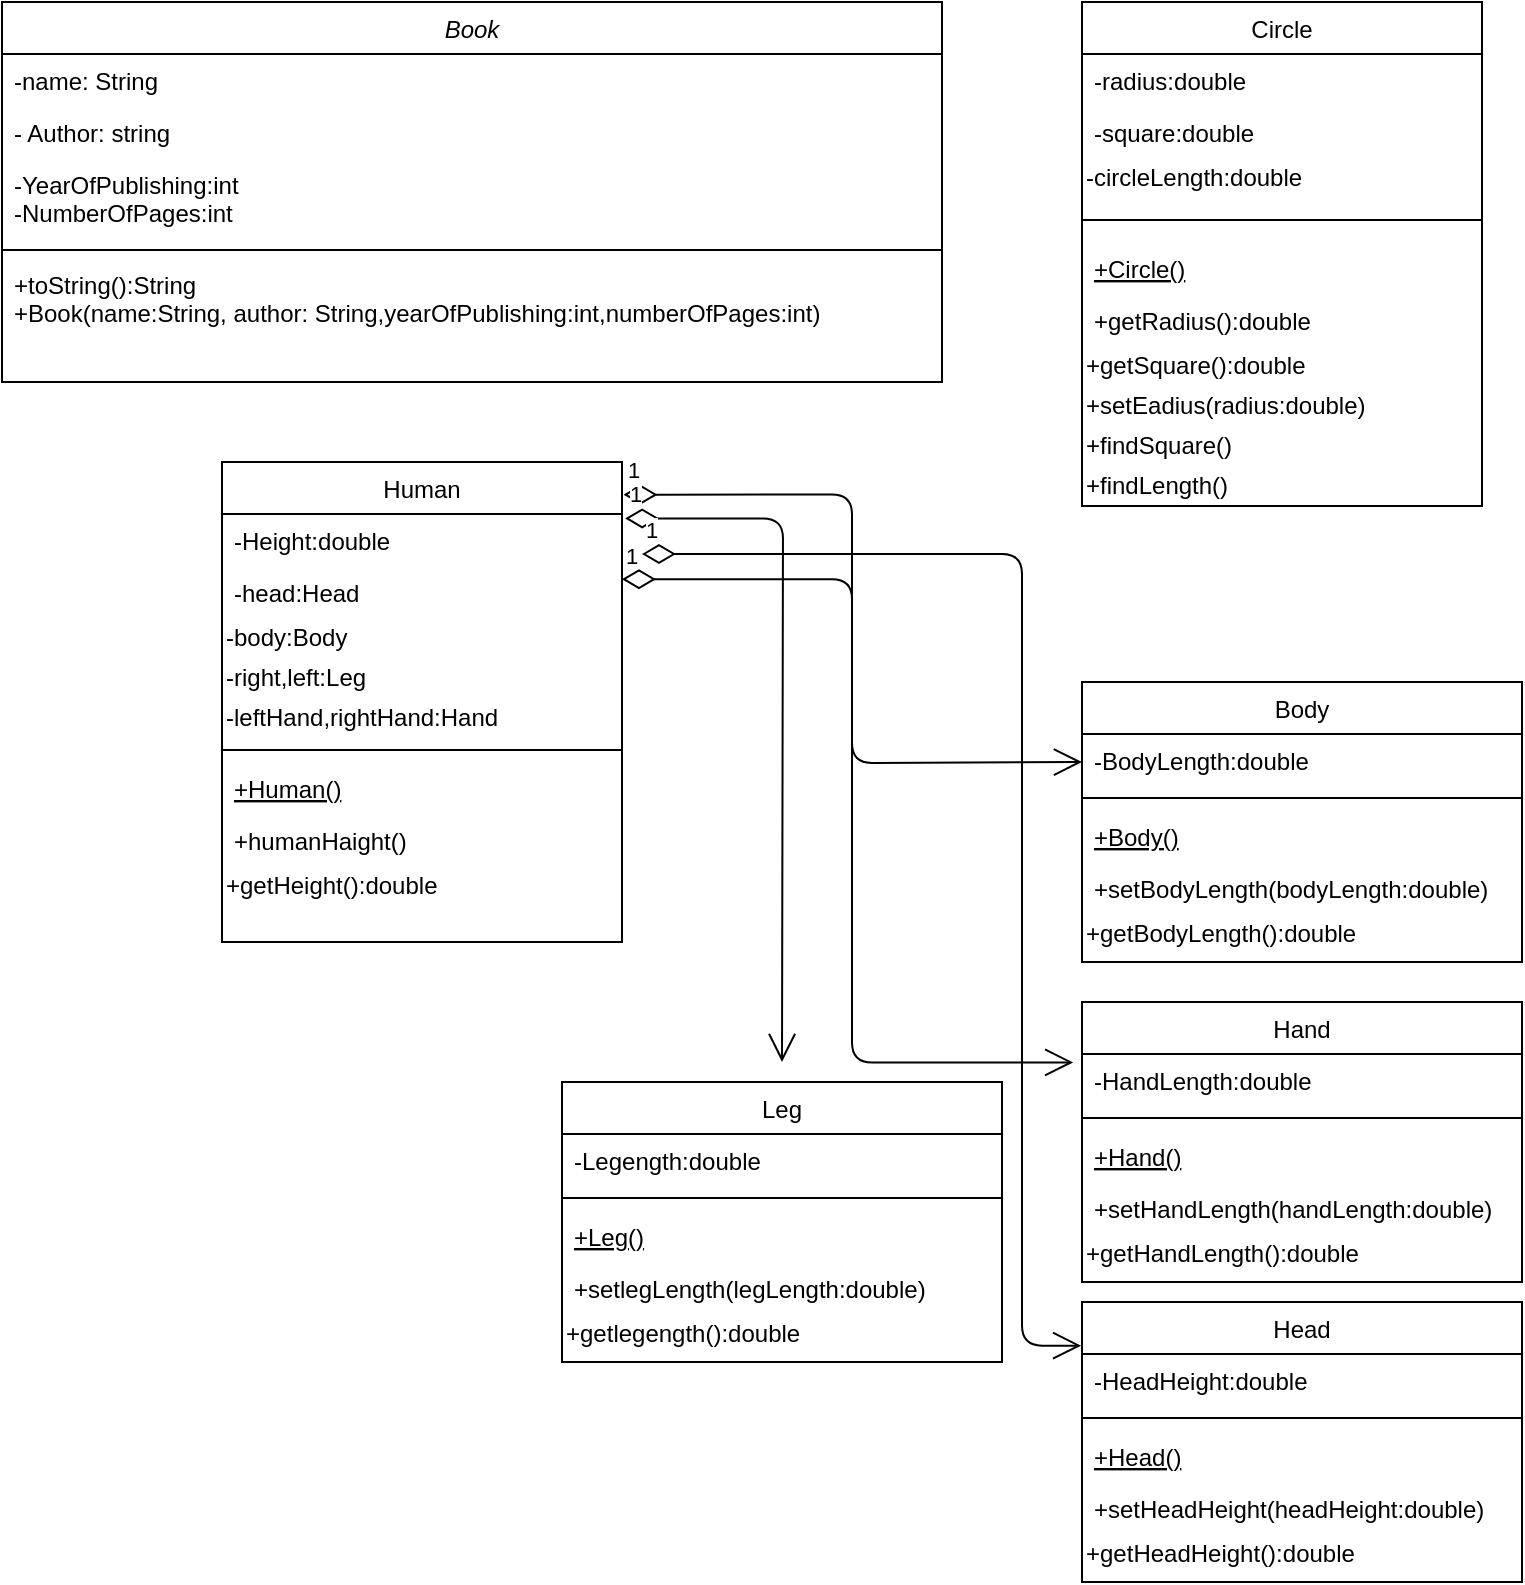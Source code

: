 <mxfile version="13.6.9" type="device"><diagram id="C5RBs43oDa-KdzZeNtuy" name="Page-1"><mxGraphModel dx="1038" dy="548" grid="1" gridSize="10" guides="1" tooltips="1" connect="1" arrows="1" fold="1" page="1" pageScale="1" pageWidth="827" pageHeight="1169" math="0" shadow="0"><root><mxCell id="WIyWlLk6GJQsqaUBKTNV-0"/><mxCell id="WIyWlLk6GJQsqaUBKTNV-1" parent="WIyWlLk6GJQsqaUBKTNV-0"/><mxCell id="zkfFHV4jXpPFQw0GAbJ--0" value="Book" style="swimlane;fontStyle=2;align=center;verticalAlign=top;childLayout=stackLayout;horizontal=1;startSize=26;horizontalStack=0;resizeParent=1;resizeLast=0;collapsible=1;marginBottom=0;rounded=0;shadow=0;strokeWidth=1;" parent="WIyWlLk6GJQsqaUBKTNV-1" vertex="1"><mxGeometry x="40" y="20" width="470" height="190" as="geometry"><mxRectangle x="230" y="140" width="160" height="26" as="alternateBounds"/></mxGeometry></mxCell><mxCell id="zkfFHV4jXpPFQw0GAbJ--1" value="-name: String" style="text;align=left;verticalAlign=top;spacingLeft=4;spacingRight=4;overflow=hidden;rotatable=0;points=[[0,0.5],[1,0.5]];portConstraint=eastwest;" parent="zkfFHV4jXpPFQw0GAbJ--0" vertex="1"><mxGeometry y="26" width="470" height="26" as="geometry"/></mxCell><mxCell id="zkfFHV4jXpPFQw0GAbJ--2" value="- Author: string" style="text;align=left;verticalAlign=top;spacingLeft=4;spacingRight=4;overflow=hidden;rotatable=0;points=[[0,0.5],[1,0.5]];portConstraint=eastwest;rounded=0;shadow=0;html=0;" parent="zkfFHV4jXpPFQw0GAbJ--0" vertex="1"><mxGeometry y="52" width="470" height="26" as="geometry"/></mxCell><mxCell id="zkfFHV4jXpPFQw0GAbJ--3" value="-YearOfPublishing:int&#10;-NumberOfPages:int" style="text;align=left;verticalAlign=top;spacingLeft=4;spacingRight=4;overflow=hidden;rotatable=0;points=[[0,0.5],[1,0.5]];portConstraint=eastwest;rounded=0;shadow=0;html=0;" parent="zkfFHV4jXpPFQw0GAbJ--0" vertex="1"><mxGeometry y="78" width="470" height="42" as="geometry"/></mxCell><mxCell id="zkfFHV4jXpPFQw0GAbJ--4" value="" style="line;html=1;strokeWidth=1;align=left;verticalAlign=middle;spacingTop=-1;spacingLeft=3;spacingRight=3;rotatable=0;labelPosition=right;points=[];portConstraint=eastwest;" parent="zkfFHV4jXpPFQw0GAbJ--0" vertex="1"><mxGeometry y="120" width="470" height="8" as="geometry"/></mxCell><mxCell id="zkfFHV4jXpPFQw0GAbJ--5" value="+toString():String&#10;+Book(name:String, author: String,yearOfPublishing:int,numberOfPages:int)&#10;" style="text;align=left;verticalAlign=top;spacingLeft=4;spacingRight=4;overflow=hidden;rotatable=0;points=[[0,0.5],[1,0.5]];portConstraint=eastwest;" parent="zkfFHV4jXpPFQw0GAbJ--0" vertex="1"><mxGeometry y="128" width="470" height="42" as="geometry"/></mxCell><mxCell id="zkfFHV4jXpPFQw0GAbJ--6" value="Circle" style="swimlane;fontStyle=0;align=center;verticalAlign=top;childLayout=stackLayout;horizontal=1;startSize=26;horizontalStack=0;resizeParent=1;resizeLast=0;collapsible=1;marginBottom=0;rounded=0;shadow=0;strokeWidth=1;" parent="WIyWlLk6GJQsqaUBKTNV-1" vertex="1"><mxGeometry x="580" y="20" width="200" height="252" as="geometry"><mxRectangle x="130" y="380" width="160" height="26" as="alternateBounds"/></mxGeometry></mxCell><mxCell id="zkfFHV4jXpPFQw0GAbJ--7" value="-radius:double" style="text;align=left;verticalAlign=top;spacingLeft=4;spacingRight=4;overflow=hidden;rotatable=0;points=[[0,0.5],[1,0.5]];portConstraint=eastwest;" parent="zkfFHV4jXpPFQw0GAbJ--6" vertex="1"><mxGeometry y="26" width="200" height="26" as="geometry"/></mxCell><mxCell id="zkfFHV4jXpPFQw0GAbJ--8" value="-square:double" style="text;align=left;verticalAlign=top;spacingLeft=4;spacingRight=4;overflow=hidden;rotatable=0;points=[[0,0.5],[1,0.5]];portConstraint=eastwest;rounded=0;shadow=0;html=0;" parent="zkfFHV4jXpPFQw0GAbJ--6" vertex="1"><mxGeometry y="52" width="200" height="26" as="geometry"/></mxCell><mxCell id="M5_3VUcjx4Sfi5MMQcj0-2" value="-circleLength:double" style="text;html=1;align=left;verticalAlign=middle;resizable=0;points=[];autosize=1;" parent="zkfFHV4jXpPFQw0GAbJ--6" vertex="1"><mxGeometry y="78" width="200" height="20" as="geometry"/></mxCell><mxCell id="zkfFHV4jXpPFQw0GAbJ--9" value="" style="line;html=1;strokeWidth=1;align=left;verticalAlign=middle;spacingTop=-1;spacingLeft=3;spacingRight=3;rotatable=0;labelPosition=right;points=[];portConstraint=eastwest;" parent="zkfFHV4jXpPFQw0GAbJ--6" vertex="1"><mxGeometry y="98" width="200" height="22" as="geometry"/></mxCell><mxCell id="zkfFHV4jXpPFQw0GAbJ--10" value="+Circle()" style="text;align=left;verticalAlign=top;spacingLeft=4;spacingRight=4;overflow=hidden;rotatable=0;points=[[0,0.5],[1,0.5]];portConstraint=eastwest;fontStyle=4" parent="zkfFHV4jXpPFQw0GAbJ--6" vertex="1"><mxGeometry y="120" width="200" height="26" as="geometry"/></mxCell><mxCell id="zkfFHV4jXpPFQw0GAbJ--11" value="+getRadius():double" style="text;align=left;verticalAlign=top;spacingLeft=4;spacingRight=4;overflow=hidden;rotatable=0;points=[[0,0.5],[1,0.5]];portConstraint=eastwest;" parent="zkfFHV4jXpPFQw0GAbJ--6" vertex="1"><mxGeometry y="146" width="200" height="26" as="geometry"/></mxCell><mxCell id="M5_3VUcjx4Sfi5MMQcj0-4" value="+getSquare():double" style="text;html=1;align=left;verticalAlign=middle;resizable=0;points=[];autosize=1;" parent="zkfFHV4jXpPFQw0GAbJ--6" vertex="1"><mxGeometry y="172" width="200" height="20" as="geometry"/></mxCell><mxCell id="M5_3VUcjx4Sfi5MMQcj0-5" value="+setEadius(radius:double)" style="text;html=1;align=left;verticalAlign=middle;resizable=0;points=[];autosize=1;" parent="zkfFHV4jXpPFQw0GAbJ--6" vertex="1"><mxGeometry y="192" width="200" height="20" as="geometry"/></mxCell><mxCell id="M5_3VUcjx4Sfi5MMQcj0-6" value="+findSquare()" style="text;html=1;align=left;verticalAlign=middle;resizable=0;points=[];autosize=1;" parent="zkfFHV4jXpPFQw0GAbJ--6" vertex="1"><mxGeometry y="212" width="200" height="20" as="geometry"/></mxCell><mxCell id="M5_3VUcjx4Sfi5MMQcj0-7" value="+findLength()" style="text;html=1;align=left;verticalAlign=middle;resizable=0;points=[];autosize=1;" parent="zkfFHV4jXpPFQw0GAbJ--6" vertex="1"><mxGeometry y="232" width="200" height="20" as="geometry"/></mxCell><mxCell id="eTKYncHktNSNyqscmF0Z-14" value="Body" style="swimlane;fontStyle=0;align=center;verticalAlign=top;childLayout=stackLayout;horizontal=1;startSize=26;horizontalStack=0;resizeParent=1;resizeLast=0;collapsible=1;marginBottom=0;rounded=0;shadow=0;strokeWidth=1;" vertex="1" parent="WIyWlLk6GJQsqaUBKTNV-1"><mxGeometry x="580" y="360" width="220" height="140" as="geometry"><mxRectangle x="130" y="380" width="160" height="26" as="alternateBounds"/></mxGeometry></mxCell><mxCell id="eTKYncHktNSNyqscmF0Z-15" value="-BodyLength:double" style="text;align=left;verticalAlign=top;spacingLeft=4;spacingRight=4;overflow=hidden;rotatable=0;points=[[0,0.5],[1,0.5]];portConstraint=eastwest;" vertex="1" parent="eTKYncHktNSNyqscmF0Z-14"><mxGeometry y="26" width="220" height="26" as="geometry"/></mxCell><mxCell id="eTKYncHktNSNyqscmF0Z-20" value="" style="line;html=1;strokeWidth=1;align=left;verticalAlign=middle;spacingTop=-1;spacingLeft=3;spacingRight=3;rotatable=0;labelPosition=right;points=[];portConstraint=eastwest;" vertex="1" parent="eTKYncHktNSNyqscmF0Z-14"><mxGeometry y="52" width="220" height="12" as="geometry"/></mxCell><mxCell id="eTKYncHktNSNyqscmF0Z-21" value="+Body()" style="text;align=left;verticalAlign=top;spacingLeft=4;spacingRight=4;overflow=hidden;rotatable=0;points=[[0,0.5],[1,0.5]];portConstraint=eastwest;fontStyle=4" vertex="1" parent="eTKYncHktNSNyqscmF0Z-14"><mxGeometry y="64" width="220" height="26" as="geometry"/></mxCell><mxCell id="eTKYncHktNSNyqscmF0Z-22" value="+setBodyLength(bodyLength:double)" style="text;align=left;verticalAlign=top;spacingLeft=4;spacingRight=4;overflow=hidden;rotatable=0;points=[[0,0.5],[1,0.5]];portConstraint=eastwest;" vertex="1" parent="eTKYncHktNSNyqscmF0Z-14"><mxGeometry y="90" width="220" height="26" as="geometry"/></mxCell><mxCell id="eTKYncHktNSNyqscmF0Z-23" value="+getBodyLength():double" style="text;html=1;align=left;verticalAlign=middle;resizable=0;points=[];autosize=1;" vertex="1" parent="eTKYncHktNSNyqscmF0Z-14"><mxGeometry y="116" width="220" height="20" as="geometry"/></mxCell><mxCell id="eTKYncHktNSNyqscmF0Z-0" value="Human" style="swimlane;fontStyle=0;align=center;verticalAlign=top;childLayout=stackLayout;horizontal=1;startSize=26;horizontalStack=0;resizeParent=1;resizeLast=0;collapsible=1;marginBottom=0;rounded=0;shadow=0;strokeWidth=1;" vertex="1" parent="WIyWlLk6GJQsqaUBKTNV-1"><mxGeometry x="150" y="250" width="200" height="240" as="geometry"><mxRectangle x="130" y="380" width="160" height="26" as="alternateBounds"/></mxGeometry></mxCell><mxCell id="eTKYncHktNSNyqscmF0Z-1" value="-Height:double" style="text;align=left;verticalAlign=top;spacingLeft=4;spacingRight=4;overflow=hidden;rotatable=0;points=[[0,0.5],[1,0.5]];portConstraint=eastwest;" vertex="1" parent="eTKYncHktNSNyqscmF0Z-0"><mxGeometry y="26" width="200" height="26" as="geometry"/></mxCell><mxCell id="eTKYncHktNSNyqscmF0Z-2" value="-head:Head" style="text;align=left;verticalAlign=top;spacingLeft=4;spacingRight=4;overflow=hidden;rotatable=0;points=[[0,0.5],[1,0.5]];portConstraint=eastwest;rounded=0;shadow=0;html=0;" vertex="1" parent="eTKYncHktNSNyqscmF0Z-0"><mxGeometry y="52" width="200" height="26" as="geometry"/></mxCell><mxCell id="eTKYncHktNSNyqscmF0Z-3" value="-body:Body" style="text;html=1;align=left;verticalAlign=middle;resizable=0;points=[];autosize=1;" vertex="1" parent="eTKYncHktNSNyqscmF0Z-0"><mxGeometry y="78" width="200" height="20" as="geometry"/></mxCell><mxCell id="eTKYncHktNSNyqscmF0Z-12" value="-right,left:Leg" style="text;html=1;align=left;verticalAlign=middle;resizable=0;points=[];autosize=1;" vertex="1" parent="eTKYncHktNSNyqscmF0Z-0"><mxGeometry y="98" width="200" height="20" as="geometry"/></mxCell><mxCell id="eTKYncHktNSNyqscmF0Z-13" value="-leftHand,rightHand:Hand" style="text;html=1;align=left;verticalAlign=middle;resizable=0;points=[];autosize=1;" vertex="1" parent="eTKYncHktNSNyqscmF0Z-0"><mxGeometry y="118" width="200" height="20" as="geometry"/></mxCell><mxCell id="eTKYncHktNSNyqscmF0Z-4" value="" style="line;html=1;strokeWidth=1;align=left;verticalAlign=middle;spacingTop=-1;spacingLeft=3;spacingRight=3;rotatable=0;labelPosition=right;points=[];portConstraint=eastwest;" vertex="1" parent="eTKYncHktNSNyqscmF0Z-0"><mxGeometry y="138" width="200" height="12" as="geometry"/></mxCell><mxCell id="eTKYncHktNSNyqscmF0Z-5" value="+Human()" style="text;align=left;verticalAlign=top;spacingLeft=4;spacingRight=4;overflow=hidden;rotatable=0;points=[[0,0.5],[1,0.5]];portConstraint=eastwest;fontStyle=4" vertex="1" parent="eTKYncHktNSNyqscmF0Z-0"><mxGeometry y="150" width="200" height="26" as="geometry"/></mxCell><mxCell id="eTKYncHktNSNyqscmF0Z-6" value="+humanHaight()" style="text;align=left;verticalAlign=top;spacingLeft=4;spacingRight=4;overflow=hidden;rotatable=0;points=[[0,0.5],[1,0.5]];portConstraint=eastwest;" vertex="1" parent="eTKYncHktNSNyqscmF0Z-0"><mxGeometry y="176" width="200" height="26" as="geometry"/></mxCell><mxCell id="eTKYncHktNSNyqscmF0Z-7" value="+getHeight():double" style="text;html=1;align=left;verticalAlign=middle;resizable=0;points=[];autosize=1;" vertex="1" parent="eTKYncHktNSNyqscmF0Z-0"><mxGeometry y="202" width="200" height="20" as="geometry"/></mxCell><mxCell id="eTKYncHktNSNyqscmF0Z-24" value="1" style="endArrow=open;html=1;endSize=12;startArrow=diamondThin;startSize=14;startFill=0;edgeStyle=orthogonalEdgeStyle;align=left;verticalAlign=bottom;exitX=1.004;exitY=0.068;exitDx=0;exitDy=0;exitPerimeter=0;" edge="1" parent="WIyWlLk6GJQsqaUBKTNV-1" source="eTKYncHktNSNyqscmF0Z-0"><mxGeometry x="-1" y="3" relative="1" as="geometry"><mxPoint x="420" y="400" as="sourcePoint"/><mxPoint x="580" y="400" as="targetPoint"/></mxGeometry></mxCell><mxCell id="eTKYncHktNSNyqscmF0Z-25" value="Hand" style="swimlane;fontStyle=0;align=center;verticalAlign=top;childLayout=stackLayout;horizontal=1;startSize=26;horizontalStack=0;resizeParent=1;resizeLast=0;collapsible=1;marginBottom=0;rounded=0;shadow=0;strokeWidth=1;" vertex="1" parent="WIyWlLk6GJQsqaUBKTNV-1"><mxGeometry x="580" y="520" width="220" height="140" as="geometry"><mxRectangle x="130" y="380" width="160" height="26" as="alternateBounds"/></mxGeometry></mxCell><mxCell id="eTKYncHktNSNyqscmF0Z-26" value="-HandLength:double" style="text;align=left;verticalAlign=top;spacingLeft=4;spacingRight=4;overflow=hidden;rotatable=0;points=[[0,0.5],[1,0.5]];portConstraint=eastwest;" vertex="1" parent="eTKYncHktNSNyqscmF0Z-25"><mxGeometry y="26" width="220" height="26" as="geometry"/></mxCell><mxCell id="eTKYncHktNSNyqscmF0Z-27" value="" style="line;html=1;strokeWidth=1;align=left;verticalAlign=middle;spacingTop=-1;spacingLeft=3;spacingRight=3;rotatable=0;labelPosition=right;points=[];portConstraint=eastwest;" vertex="1" parent="eTKYncHktNSNyqscmF0Z-25"><mxGeometry y="52" width="220" height="12" as="geometry"/></mxCell><mxCell id="eTKYncHktNSNyqscmF0Z-28" value="+Hand()" style="text;align=left;verticalAlign=top;spacingLeft=4;spacingRight=4;overflow=hidden;rotatable=0;points=[[0,0.5],[1,0.5]];portConstraint=eastwest;fontStyle=4" vertex="1" parent="eTKYncHktNSNyqscmF0Z-25"><mxGeometry y="64" width="220" height="26" as="geometry"/></mxCell><mxCell id="eTKYncHktNSNyqscmF0Z-29" value="+setHandLength(handLength:double)" style="text;align=left;verticalAlign=top;spacingLeft=4;spacingRight=4;overflow=hidden;rotatable=0;points=[[0,0.5],[1,0.5]];portConstraint=eastwest;" vertex="1" parent="eTKYncHktNSNyqscmF0Z-25"><mxGeometry y="90" width="220" height="26" as="geometry"/></mxCell><mxCell id="eTKYncHktNSNyqscmF0Z-30" value="+getHandLength():double" style="text;html=1;align=left;verticalAlign=middle;resizable=0;points=[];autosize=1;" vertex="1" parent="eTKYncHktNSNyqscmF0Z-25"><mxGeometry y="116" width="220" height="20" as="geometry"/></mxCell><mxCell id="eTKYncHktNSNyqscmF0Z-31" value="Head" style="swimlane;fontStyle=0;align=center;verticalAlign=top;childLayout=stackLayout;horizontal=1;startSize=26;horizontalStack=0;resizeParent=1;resizeLast=0;collapsible=1;marginBottom=0;rounded=0;shadow=0;strokeWidth=1;" vertex="1" parent="WIyWlLk6GJQsqaUBKTNV-1"><mxGeometry x="580" y="670" width="220" height="140" as="geometry"><mxRectangle x="130" y="380" width="160" height="26" as="alternateBounds"/></mxGeometry></mxCell><mxCell id="eTKYncHktNSNyqscmF0Z-32" value="-HeadHeight:double" style="text;align=left;verticalAlign=top;spacingLeft=4;spacingRight=4;overflow=hidden;rotatable=0;points=[[0,0.5],[1,0.5]];portConstraint=eastwest;" vertex="1" parent="eTKYncHktNSNyqscmF0Z-31"><mxGeometry y="26" width="220" height="26" as="geometry"/></mxCell><mxCell id="eTKYncHktNSNyqscmF0Z-33" value="" style="line;html=1;strokeWidth=1;align=left;verticalAlign=middle;spacingTop=-1;spacingLeft=3;spacingRight=3;rotatable=0;labelPosition=right;points=[];portConstraint=eastwest;" vertex="1" parent="eTKYncHktNSNyqscmF0Z-31"><mxGeometry y="52" width="220" height="12" as="geometry"/></mxCell><mxCell id="eTKYncHktNSNyqscmF0Z-34" value="+Head()" style="text;align=left;verticalAlign=top;spacingLeft=4;spacingRight=4;overflow=hidden;rotatable=0;points=[[0,0.5],[1,0.5]];portConstraint=eastwest;fontStyle=4" vertex="1" parent="eTKYncHktNSNyqscmF0Z-31"><mxGeometry y="64" width="220" height="26" as="geometry"/></mxCell><mxCell id="eTKYncHktNSNyqscmF0Z-35" value="+setHeadHeight(headHeight:double)" style="text;align=left;verticalAlign=top;spacingLeft=4;spacingRight=4;overflow=hidden;rotatable=0;points=[[0,0.5],[1,0.5]];portConstraint=eastwest;" vertex="1" parent="eTKYncHktNSNyqscmF0Z-31"><mxGeometry y="90" width="220" height="26" as="geometry"/></mxCell><mxCell id="eTKYncHktNSNyqscmF0Z-36" value="+getHeadHeight():double" style="text;html=1;align=left;verticalAlign=middle;resizable=0;points=[];autosize=1;" vertex="1" parent="eTKYncHktNSNyqscmF0Z-31"><mxGeometry y="116" width="220" height="20" as="geometry"/></mxCell><mxCell id="eTKYncHktNSNyqscmF0Z-37" value="Leg" style="swimlane;fontStyle=0;align=center;verticalAlign=top;childLayout=stackLayout;horizontal=1;startSize=26;horizontalStack=0;resizeParent=1;resizeLast=0;collapsible=1;marginBottom=0;rounded=0;shadow=0;strokeWidth=1;" vertex="1" parent="WIyWlLk6GJQsqaUBKTNV-1"><mxGeometry x="320" y="560" width="220" height="140" as="geometry"><mxRectangle x="130" y="380" width="160" height="26" as="alternateBounds"/></mxGeometry></mxCell><mxCell id="eTKYncHktNSNyqscmF0Z-38" value="-Legength:double" style="text;align=left;verticalAlign=top;spacingLeft=4;spacingRight=4;overflow=hidden;rotatable=0;points=[[0,0.5],[1,0.5]];portConstraint=eastwest;" vertex="1" parent="eTKYncHktNSNyqscmF0Z-37"><mxGeometry y="26" width="220" height="26" as="geometry"/></mxCell><mxCell id="eTKYncHktNSNyqscmF0Z-39" value="" style="line;html=1;strokeWidth=1;align=left;verticalAlign=middle;spacingTop=-1;spacingLeft=3;spacingRight=3;rotatable=0;labelPosition=right;points=[];portConstraint=eastwest;" vertex="1" parent="eTKYncHktNSNyqscmF0Z-37"><mxGeometry y="52" width="220" height="12" as="geometry"/></mxCell><mxCell id="eTKYncHktNSNyqscmF0Z-40" value="+Leg()" style="text;align=left;verticalAlign=top;spacingLeft=4;spacingRight=4;overflow=hidden;rotatable=0;points=[[0,0.5],[1,0.5]];portConstraint=eastwest;fontStyle=4" vertex="1" parent="eTKYncHktNSNyqscmF0Z-37"><mxGeometry y="64" width="220" height="26" as="geometry"/></mxCell><mxCell id="eTKYncHktNSNyqscmF0Z-41" value="+setlegLength(legLength:double)" style="text;align=left;verticalAlign=top;spacingLeft=4;spacingRight=4;overflow=hidden;rotatable=0;points=[[0,0.5],[1,0.5]];portConstraint=eastwest;" vertex="1" parent="eTKYncHktNSNyqscmF0Z-37"><mxGeometry y="90" width="220" height="26" as="geometry"/></mxCell><mxCell id="eTKYncHktNSNyqscmF0Z-42" value="+getlegength():double" style="text;html=1;align=left;verticalAlign=middle;resizable=0;points=[];autosize=1;" vertex="1" parent="eTKYncHktNSNyqscmF0Z-37"><mxGeometry y="116" width="220" height="20" as="geometry"/></mxCell><mxCell id="eTKYncHktNSNyqscmF0Z-43" value="1" style="endArrow=open;html=1;endSize=12;startArrow=diamondThin;startSize=14;startFill=0;edgeStyle=orthogonalEdgeStyle;align=left;verticalAlign=bottom;exitX=1.008;exitY=0.085;exitDx=0;exitDy=0;exitPerimeter=0;" edge="1" parent="WIyWlLk6GJQsqaUBKTNV-1" source="eTKYncHktNSNyqscmF0Z-1"><mxGeometry x="-1" y="3" relative="1" as="geometry"><mxPoint x="360.8" y="276.32" as="sourcePoint"/><mxPoint x="430" y="550" as="targetPoint"/></mxGeometry></mxCell><mxCell id="eTKYncHktNSNyqscmF0Z-44" value="1" style="endArrow=open;html=1;endSize=12;startArrow=diamondThin;startSize=14;startFill=0;edgeStyle=orthogonalEdgeStyle;align=left;verticalAlign=bottom;exitX=1;exitY=0.254;exitDx=0;exitDy=0;exitPerimeter=0;entryX=-0.02;entryY=0.162;entryDx=0;entryDy=0;entryPerimeter=0;" edge="1" parent="WIyWlLk6GJQsqaUBKTNV-1" source="eTKYncHktNSNyqscmF0Z-2" target="eTKYncHktNSNyqscmF0Z-26"><mxGeometry x="-1" y="3" relative="1" as="geometry"><mxPoint x="370.8" y="286.32" as="sourcePoint"/><mxPoint x="600" y="420" as="targetPoint"/></mxGeometry></mxCell><mxCell id="eTKYncHktNSNyqscmF0Z-45" value="1" style="endArrow=open;html=1;endSize=12;startArrow=diamondThin;startSize=14;startFill=0;edgeStyle=orthogonalEdgeStyle;align=left;verticalAlign=bottom;entryX=-0.002;entryY=0.156;entryDx=0;entryDy=0;entryPerimeter=0;" edge="1" parent="WIyWlLk6GJQsqaUBKTNV-1" target="eTKYncHktNSNyqscmF0Z-31"><mxGeometry x="-1" y="3" relative="1" as="geometry"><mxPoint x="360" y="296" as="sourcePoint"/><mxPoint x="610" y="430" as="targetPoint"/><Array as="points"><mxPoint x="550" y="296"/><mxPoint x="550" y="692"/></Array></mxGeometry></mxCell></root></mxGraphModel></diagram></mxfile>